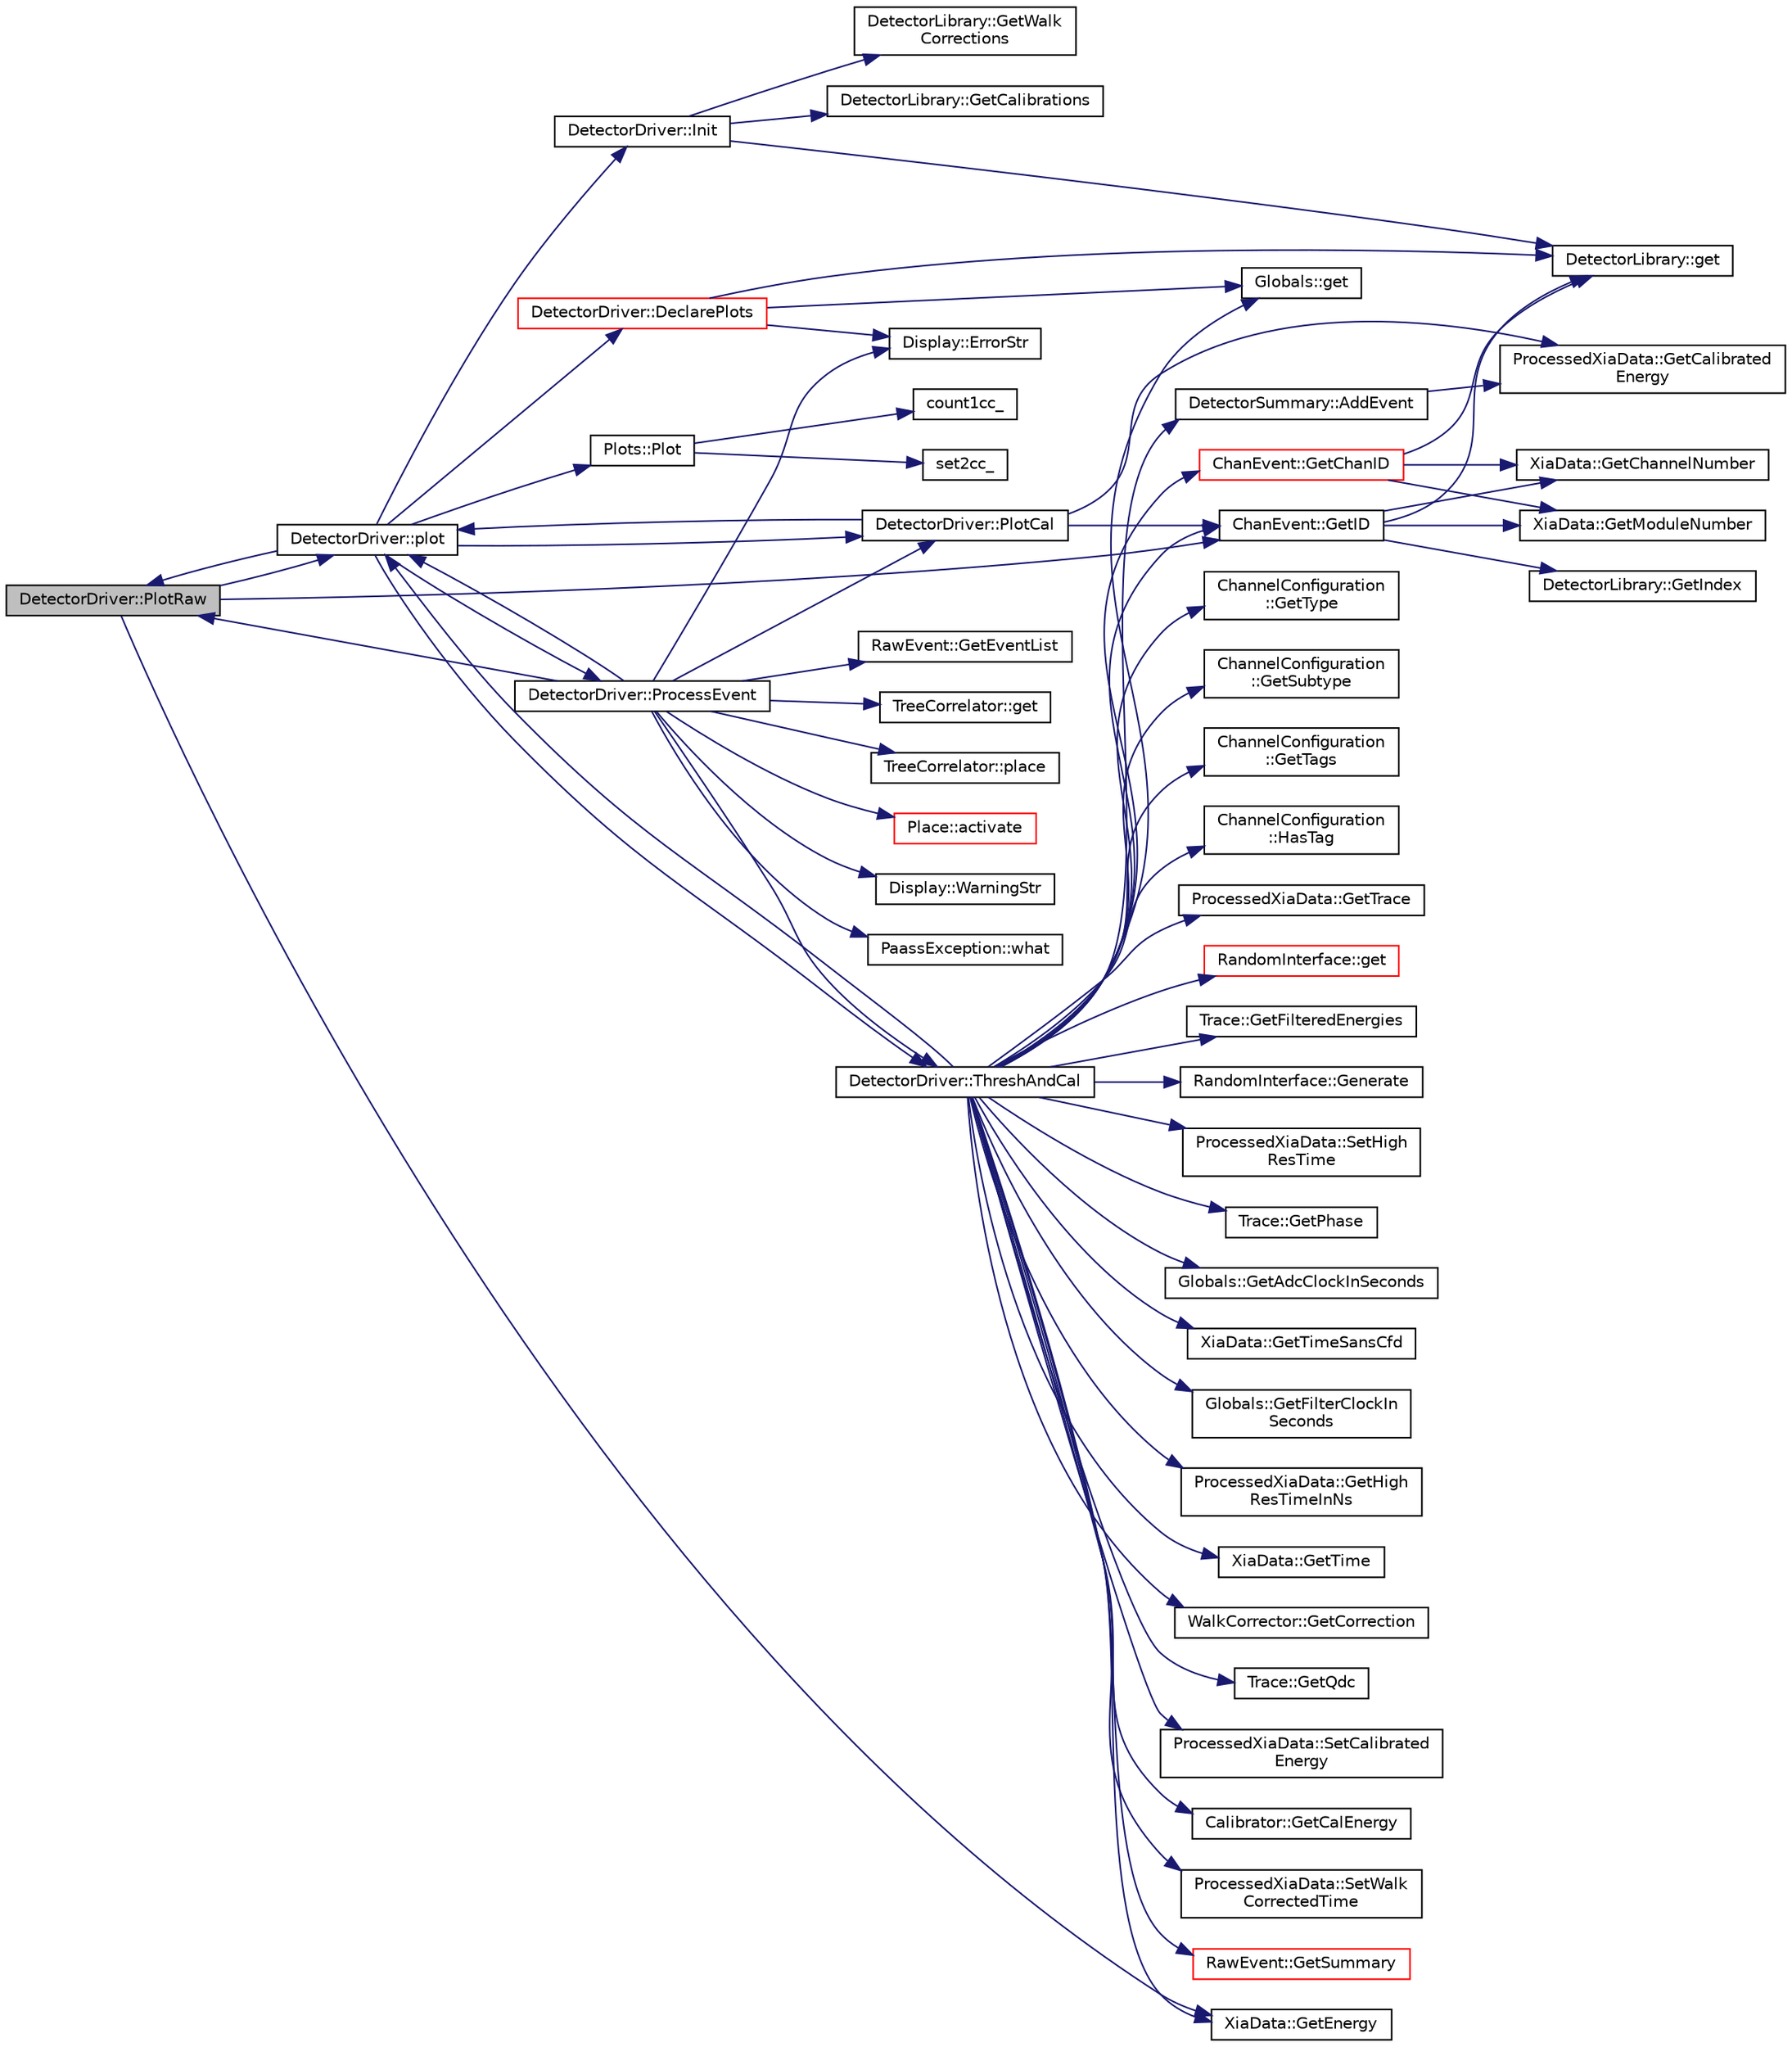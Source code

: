 digraph "DetectorDriver::PlotRaw"
{
  edge [fontname="Helvetica",fontsize="10",labelfontname="Helvetica",labelfontsize="10"];
  node [fontname="Helvetica",fontsize="10",shape=record];
  rankdir="LR";
  Node1 [label="DetectorDriver::PlotRaw",height=0.2,width=0.4,color="black", fillcolor="grey75", style="filled", fontcolor="black"];
  Node1 -> Node2 [color="midnightblue",fontsize="10",style="solid",fontname="Helvetica"];
  Node2 [label="DetectorDriver::plot",height=0.2,width=0.4,color="black", fillcolor="white", style="filled",URL="$de/d91/class_detector_driver.html#a3a556ab94a878e057dea8a081d0df55a",tooltip="Plots into histogram defined by dammId. "];
  Node2 -> Node3 [color="midnightblue",fontsize="10",style="solid",fontname="Helvetica"];
  Node3 [label="Plots::Plot",height=0.2,width=0.4,color="black", fillcolor="white", style="filled",URL="$d7/d8b/class_plots.html#a68849b82c8c7a5d57f972cbd8de83328",tooltip="Plots into histogram defined by dammId. "];
  Node3 -> Node4 [color="midnightblue",fontsize="10",style="solid",fontname="Helvetica"];
  Node4 [label="count1cc_",height=0.2,width=0.4,color="black", fillcolor="white", style="filled",URL="$da/d57/_scanor_8hpp.html#a31aca3d0ff704e08f8f8968288ae7895",tooltip="Defines the DAMM function to call for 1D hists */. "];
  Node3 -> Node5 [color="midnightblue",fontsize="10",style="solid",fontname="Helvetica"];
  Node5 [label="set2cc_",height=0.2,width=0.4,color="black", fillcolor="white", style="filled",URL="$da/d57/_scanor_8hpp.html#a8b0a662ebdb3f947ba8470bf89f11c3a",tooltip="Defines the DAMM function to call for 2D hists */. "];
  Node2 -> Node6 [color="midnightblue",fontsize="10",style="solid",fontname="Helvetica"];
  Node6 [label="DetectorDriver::ProcessEvent",height=0.2,width=0.4,color="black", fillcolor="white", style="filled",URL="$de/d91/class_detector_driver.html#a19c152206c95dfbc2a98ffd1d002165e",tooltip="Control of the event processing. "];
  Node6 -> Node2 [color="midnightblue",fontsize="10",style="solid",fontname="Helvetica"];
  Node6 -> Node7 [color="midnightblue",fontsize="10",style="solid",fontname="Helvetica"];
  Node7 [label="RawEvent::GetEventList",height=0.2,width=0.4,color="black", fillcolor="white", style="filled",URL="$dc/d32/class_raw_event.html#a13713f29c28a4083f2c14f0c8c14804a"];
  Node6 -> Node1 [color="midnightblue",fontsize="10",style="solid",fontname="Helvetica"];
  Node6 -> Node8 [color="midnightblue",fontsize="10",style="solid",fontname="Helvetica"];
  Node8 [label="DetectorDriver::ThreshAndCal",height=0.2,width=0.4,color="black", fillcolor="white", style="filled",URL="$de/d91/class_detector_driver.html#a2ae4e98c641d49183631eceb40dc19bb",tooltip="Check threshold and calibrate each channel. Check the thresholds and calibrate the energy for each ch..."];
  Node8 -> Node9 [color="midnightblue",fontsize="10",style="solid",fontname="Helvetica"];
  Node9 [label="ChanEvent::GetChanID",height=0.2,width=0.4,color="red", fillcolor="white", style="filled",URL="$d5/d91/class_chan_event.html#ac92976ab74eb43a72bf6e6e536f59496"];
  Node9 -> Node10 [color="midnightblue",fontsize="10",style="solid",fontname="Helvetica"];
  Node10 [label="DetectorLibrary::get",height=0.2,width=0.4,color="black", fillcolor="white", style="filled",URL="$dc/dbe/class_detector_library.html#a6ab3ff825daa8b607865086741bc9b2c"];
  Node9 -> Node11 [color="midnightblue",fontsize="10",style="solid",fontname="Helvetica"];
  Node11 [label="XiaData::GetModuleNumber",height=0.2,width=0.4,color="black", fillcolor="white", style="filled",URL="$d2/ddd/class_xia_data.html#afcf7210c72022a696a926259d1c5ff84"];
  Node9 -> Node12 [color="midnightblue",fontsize="10",style="solid",fontname="Helvetica"];
  Node12 [label="XiaData::GetChannelNumber",height=0.2,width=0.4,color="black", fillcolor="white", style="filled",URL="$d2/ddd/class_xia_data.html#a34bf9ef6f8f1dee918da2be675e7767a"];
  Node8 -> Node13 [color="midnightblue",fontsize="10",style="solid",fontname="Helvetica"];
  Node13 [label="ChanEvent::GetID",height=0.2,width=0.4,color="black", fillcolor="white", style="filled",URL="$d5/d91/class_chan_event.html#ac2f5a4534b4ad1856689040a7bf13dd2"];
  Node13 -> Node10 [color="midnightblue",fontsize="10",style="solid",fontname="Helvetica"];
  Node13 -> Node14 [color="midnightblue",fontsize="10",style="solid",fontname="Helvetica"];
  Node14 [label="DetectorLibrary::GetIndex",height=0.2,width=0.4,color="black", fillcolor="white", style="filled",URL="$dc/dbe/class_detector_library.html#a90877646fc3c5c845baa0ff3643335d4"];
  Node13 -> Node11 [color="midnightblue",fontsize="10",style="solid",fontname="Helvetica"];
  Node13 -> Node12 [color="midnightblue",fontsize="10",style="solid",fontname="Helvetica"];
  Node8 -> Node15 [color="midnightblue",fontsize="10",style="solid",fontname="Helvetica"];
  Node15 [label="ChannelConfiguration\l::GetType",height=0.2,width=0.4,color="black", fillcolor="white", style="filled",URL="$d6/d20/class_channel_configuration.html#aba4539c47063c552522bcf7c20d5bf29"];
  Node8 -> Node16 [color="midnightblue",fontsize="10",style="solid",fontname="Helvetica"];
  Node16 [label="ChannelConfiguration\l::GetSubtype",height=0.2,width=0.4,color="black", fillcolor="white", style="filled",URL="$d6/d20/class_channel_configuration.html#aaa6fcf267aebd6df6fa3df5510cfaeea"];
  Node8 -> Node17 [color="midnightblue",fontsize="10",style="solid",fontname="Helvetica"];
  Node17 [label="ChannelConfiguration\l::GetTags",height=0.2,width=0.4,color="black", fillcolor="white", style="filled",URL="$d6/d20/class_channel_configuration.html#a5f70d8b99f72830f6eb306f1582e1fde"];
  Node8 -> Node18 [color="midnightblue",fontsize="10",style="solid",fontname="Helvetica"];
  Node18 [label="ChannelConfiguration\l::HasTag",height=0.2,width=0.4,color="black", fillcolor="white", style="filled",URL="$d6/d20/class_channel_configuration.html#a12d5e0dec96416851743462c53775bf5"];
  Node8 -> Node19 [color="midnightblue",fontsize="10",style="solid",fontname="Helvetica"];
  Node19 [label="ProcessedXiaData::GetTrace",height=0.2,width=0.4,color="black", fillcolor="white", style="filled",URL="$df/d3c/class_processed_xia_data.html#a2d98ff813786abdb09ebc6bd22dbf48d"];
  Node8 -> Node20 [color="midnightblue",fontsize="10",style="solid",fontname="Helvetica"];
  Node20 [label="RandomInterface::get",height=0.2,width=0.4,color="red", fillcolor="white", style="filled",URL="$d3/daf/class_random_interface.html#ab82c66de735852acfd5e48e92a61ab71"];
  Node8 -> Node2 [color="midnightblue",fontsize="10",style="solid",fontname="Helvetica"];
  Node8 -> Node21 [color="midnightblue",fontsize="10",style="solid",fontname="Helvetica"];
  Node21 [label="Trace::GetFilteredEnergies",height=0.2,width=0.4,color="black", fillcolor="white", style="filled",URL="$dd/db7/class_trace.html#a81368efd0e5aaa9ddcdef25b7932b3ed"];
  Node8 -> Node22 [color="midnightblue",fontsize="10",style="solid",fontname="Helvetica"];
  Node22 [label="XiaData::GetEnergy",height=0.2,width=0.4,color="black", fillcolor="white", style="filled",URL="$d2/ddd/class_xia_data.html#ade2672d5b33f5317bd0710408b88871b"];
  Node8 -> Node23 [color="midnightblue",fontsize="10",style="solid",fontname="Helvetica"];
  Node23 [label="RandomInterface::Generate",height=0.2,width=0.4,color="black", fillcolor="white", style="filled",URL="$d3/daf/class_random_interface.html#a6078af282ba015b968af34edde05afb8"];
  Node8 -> Node24 [color="midnightblue",fontsize="10",style="solid",fontname="Helvetica"];
  Node24 [label="ProcessedXiaData::SetHigh\lResTime",height=0.2,width=0.4,color="black", fillcolor="white", style="filled",URL="$df/d3c/class_processed_xia_data.html#a48351d3124a77b66cf0b1afb18204b45"];
  Node8 -> Node25 [color="midnightblue",fontsize="10",style="solid",fontname="Helvetica"];
  Node25 [label="Trace::GetPhase",height=0.2,width=0.4,color="black", fillcolor="white", style="filled",URL="$dd/db7/class_trace.html#a4801f8d119d80e64d2fe9269c79e6a9d"];
  Node8 -> Node26 [color="midnightblue",fontsize="10",style="solid",fontname="Helvetica"];
  Node26 [label="Globals::get",height=0.2,width=0.4,color="black", fillcolor="white", style="filled",URL="$d3/daf/class_globals.html#ae66fa0173342202c96b13d71a6522512",tooltip="Instance is created upon first call. "];
  Node8 -> Node27 [color="midnightblue",fontsize="10",style="solid",fontname="Helvetica"];
  Node27 [label="Globals::GetAdcClockInSeconds",height=0.2,width=0.4,color="black", fillcolor="white", style="filled",URL="$d3/daf/class_globals.html#ad7d77193cd312ff5b05f78d90a5e5c1f"];
  Node8 -> Node28 [color="midnightblue",fontsize="10",style="solid",fontname="Helvetica"];
  Node28 [label="XiaData::GetTimeSansCfd",height=0.2,width=0.4,color="black", fillcolor="white", style="filled",URL="$d2/ddd/class_xia_data.html#a5de4fb9577cf965d2537ec677b781241"];
  Node8 -> Node29 [color="midnightblue",fontsize="10",style="solid",fontname="Helvetica"];
  Node29 [label="Globals::GetFilterClockIn\lSeconds",height=0.2,width=0.4,color="black", fillcolor="white", style="filled",URL="$d3/daf/class_globals.html#af966809742d39e7acbd52c4fe4f5a95c"];
  Node8 -> Node30 [color="midnightblue",fontsize="10",style="solid",fontname="Helvetica"];
  Node30 [label="ProcessedXiaData::GetHigh\lResTimeInNs",height=0.2,width=0.4,color="black", fillcolor="white", style="filled",URL="$df/d3c/class_processed_xia_data.html#a5da8714dc3420a4efd9a199de3f56079"];
  Node8 -> Node31 [color="midnightblue",fontsize="10",style="solid",fontname="Helvetica"];
  Node31 [label="XiaData::GetTime",height=0.2,width=0.4,color="black", fillcolor="white", style="filled",URL="$d2/ddd/class_xia_data.html#ac11c489cabed7180f6516d724d387a56"];
  Node8 -> Node32 [color="midnightblue",fontsize="10",style="solid",fontname="Helvetica"];
  Node32 [label="WalkCorrector::GetCorrection",height=0.2,width=0.4,color="black", fillcolor="white", style="filled",URL="$d7/dda/class_walk_corrector.html#a91ba3edd01ae83146a19d8eba4fc4a23"];
  Node8 -> Node33 [color="midnightblue",fontsize="10",style="solid",fontname="Helvetica"];
  Node33 [label="Trace::GetQdc",height=0.2,width=0.4,color="black", fillcolor="white", style="filled",URL="$dd/db7/class_trace.html#a825c518af0ec6dcba45253c05b562a62"];
  Node8 -> Node34 [color="midnightblue",fontsize="10",style="solid",fontname="Helvetica"];
  Node34 [label="ProcessedXiaData::SetCalibrated\lEnergy",height=0.2,width=0.4,color="black", fillcolor="white", style="filled",URL="$df/d3c/class_processed_xia_data.html#a759a628ac86e09d97dcbf6132786f77d"];
  Node8 -> Node35 [color="midnightblue",fontsize="10",style="solid",fontname="Helvetica"];
  Node35 [label="Calibrator::GetCalEnergy",height=0.2,width=0.4,color="black", fillcolor="white", style="filled",URL="$db/d61/class_calibrator.html#a0fdd1f43aa54dd100105dac72a84c2be"];
  Node8 -> Node36 [color="midnightblue",fontsize="10",style="solid",fontname="Helvetica"];
  Node36 [label="ProcessedXiaData::SetWalk\lCorrectedTime",height=0.2,width=0.4,color="black", fillcolor="white", style="filled",URL="$df/d3c/class_processed_xia_data.html#a8b2a8d8d9aa73263821ef482e7add39c"];
  Node8 -> Node37 [color="midnightblue",fontsize="10",style="solid",fontname="Helvetica"];
  Node37 [label="RawEvent::GetSummary",height=0.2,width=0.4,color="red", fillcolor="white", style="filled",URL="$dc/d32/class_raw_event.html#a0405b96da430f69eb01fc8a7668420cc",tooltip="Get a pointer to a specific detector summary. "];
  Node8 -> Node38 [color="midnightblue",fontsize="10",style="solid",fontname="Helvetica"];
  Node38 [label="DetectorSummary::AddEvent",height=0.2,width=0.4,color="black", fillcolor="white", style="filled",URL="$da/d8d/class_detector_summary.html#a5bd322c5c62b0d89d2eca33550e27907"];
  Node38 -> Node39 [color="midnightblue",fontsize="10",style="solid",fontname="Helvetica"];
  Node39 [label="ProcessedXiaData::GetCalibrated\lEnergy",height=0.2,width=0.4,color="black", fillcolor="white", style="filled",URL="$df/d3c/class_processed_xia_data.html#ab9364a5f0a990ef3f27baa902d1c6036"];
  Node6 -> Node40 [color="midnightblue",fontsize="10",style="solid",fontname="Helvetica"];
  Node40 [label="DetectorDriver::PlotCal",height=0.2,width=0.4,color="black", fillcolor="white", style="filled",URL="$de/d91/class_detector_driver.html#ad966b8fe4330bb0cf117422b9bd08f40"];
  Node40 -> Node2 [color="midnightblue",fontsize="10",style="solid",fontname="Helvetica"];
  Node40 -> Node13 [color="midnightblue",fontsize="10",style="solid",fontname="Helvetica"];
  Node40 -> Node39 [color="midnightblue",fontsize="10",style="solid",fontname="Helvetica"];
  Node6 -> Node41 [color="midnightblue",fontsize="10",style="solid",fontname="Helvetica"];
  Node41 [label="TreeCorrelator::get",height=0.2,width=0.4,color="black", fillcolor="white", style="filled",URL="$d3/d2c/class_tree_correlator.html#a4f70fdbb0d6dead4212d8e926ce1755f"];
  Node6 -> Node42 [color="midnightblue",fontsize="10",style="solid",fontname="Helvetica"];
  Node42 [label="TreeCorrelator::place",height=0.2,width=0.4,color="black", fillcolor="white", style="filled",URL="$d3/d2c/class_tree_correlator.html#aadf6cf8c8bedbbde03fb678667c7cb01"];
  Node6 -> Node43 [color="midnightblue",fontsize="10",style="solid",fontname="Helvetica"];
  Node43 [label="Place::activate",height=0.2,width=0.4,color="red", fillcolor="white", style="filled",URL="$dd/d21/class_place.html#a96fef01c13e97a21482ab8672c9b654a"];
  Node6 -> Node44 [color="midnightblue",fontsize="10",style="solid",fontname="Helvetica"];
  Node44 [label="Display::WarningStr",height=0.2,width=0.4,color="black", fillcolor="white", style="filled",URL="$da/d6a/namespace_display.html#a0ca7c8835e858cf0b1e0cce72a41ab9c"];
  Node6 -> Node45 [color="midnightblue",fontsize="10",style="solid",fontname="Helvetica"];
  Node45 [label="PaassException::what",height=0.2,width=0.4,color="black", fillcolor="white", style="filled",URL="$df/dc3/class_paass_exception.html#a3a96bbd94cef6ce246f497ab0341182d"];
  Node6 -> Node46 [color="midnightblue",fontsize="10",style="solid",fontname="Helvetica"];
  Node46 [label="Display::ErrorStr",height=0.2,width=0.4,color="black", fillcolor="white", style="filled",URL="$da/d6a/namespace_display.html#a762315ce58efcb1203edfcb74158f59b"];
  Node2 -> Node8 [color="midnightblue",fontsize="10",style="solid",fontname="Helvetica"];
  Node2 -> Node47 [color="midnightblue",fontsize="10",style="solid",fontname="Helvetica"];
  Node47 [label="DetectorDriver::Init",height=0.2,width=0.4,color="black", fillcolor="white", style="filled",URL="$de/d91/class_detector_driver.html#a2d368320dd66a1a368f08ddfb1be7a22"];
  Node47 -> Node10 [color="midnightblue",fontsize="10",style="solid",fontname="Helvetica"];
  Node47 -> Node48 [color="midnightblue",fontsize="10",style="solid",fontname="Helvetica"];
  Node48 [label="DetectorLibrary::GetWalk\lCorrections",height=0.2,width=0.4,color="black", fillcolor="white", style="filled",URL="$dc/dbe/class_detector_library.html#aa4c95405f07f7038464828832f11d6f4"];
  Node47 -> Node49 [color="midnightblue",fontsize="10",style="solid",fontname="Helvetica"];
  Node49 [label="DetectorLibrary::GetCalibrations",height=0.2,width=0.4,color="black", fillcolor="white", style="filled",URL="$dc/dbe/class_detector_library.html#afdc93cce4eef992bd67ff8d8caccd8ca"];
  Node2 -> Node1 [color="midnightblue",fontsize="10",style="solid",fontname="Helvetica"];
  Node2 -> Node40 [color="midnightblue",fontsize="10",style="solid",fontname="Helvetica"];
  Node2 -> Node50 [color="midnightblue",fontsize="10",style="solid",fontname="Helvetica"];
  Node50 [label="DetectorDriver::DeclarePlots",height=0.2,width=0.4,color="red", fillcolor="white", style="filled",URL="$de/d91/class_detector_driver.html#a8810acdc149879688b81ec333531a28e"];
  Node50 -> Node26 [color="midnightblue",fontsize="10",style="solid",fontname="Helvetica"];
  Node50 -> Node10 [color="midnightblue",fontsize="10",style="solid",fontname="Helvetica"];
  Node50 -> Node46 [color="midnightblue",fontsize="10",style="solid",fontname="Helvetica"];
  Node1 -> Node13 [color="midnightblue",fontsize="10",style="solid",fontname="Helvetica"];
  Node1 -> Node22 [color="midnightblue",fontsize="10",style="solid",fontname="Helvetica"];
}
